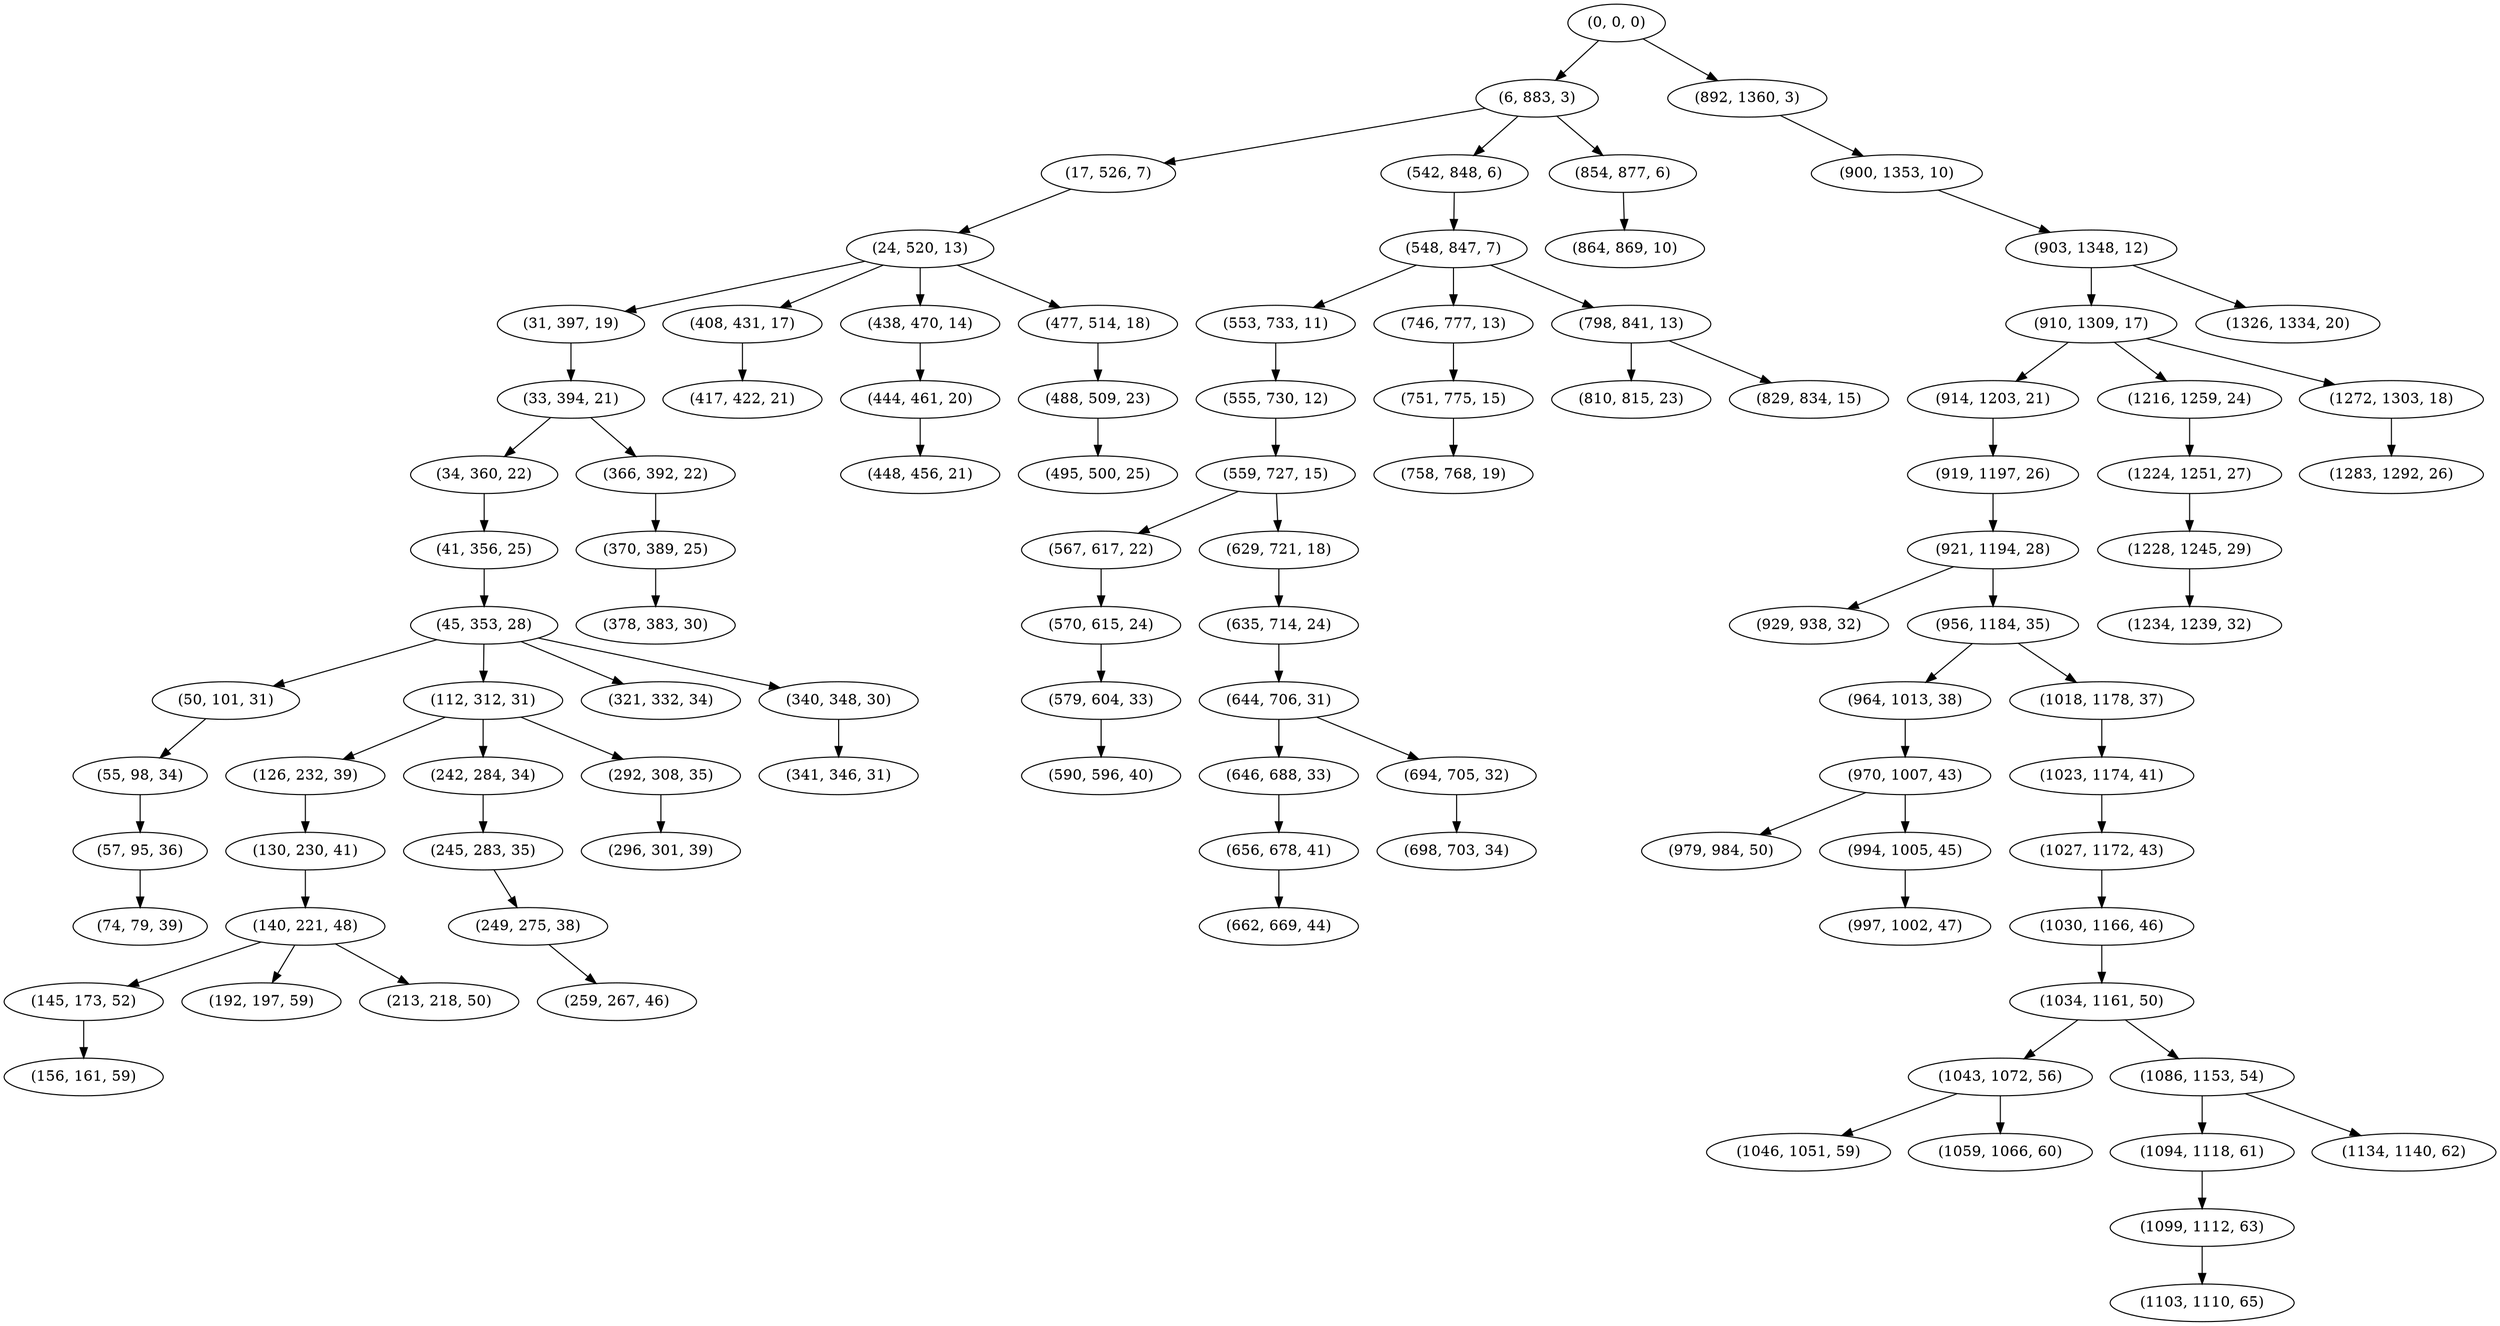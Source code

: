 digraph tree {
    "(0, 0, 0)";
    "(6, 883, 3)";
    "(17, 526, 7)";
    "(24, 520, 13)";
    "(31, 397, 19)";
    "(33, 394, 21)";
    "(34, 360, 22)";
    "(41, 356, 25)";
    "(45, 353, 28)";
    "(50, 101, 31)";
    "(55, 98, 34)";
    "(57, 95, 36)";
    "(74, 79, 39)";
    "(112, 312, 31)";
    "(126, 232, 39)";
    "(130, 230, 41)";
    "(140, 221, 48)";
    "(145, 173, 52)";
    "(156, 161, 59)";
    "(192, 197, 59)";
    "(213, 218, 50)";
    "(242, 284, 34)";
    "(245, 283, 35)";
    "(249, 275, 38)";
    "(259, 267, 46)";
    "(292, 308, 35)";
    "(296, 301, 39)";
    "(321, 332, 34)";
    "(340, 348, 30)";
    "(341, 346, 31)";
    "(366, 392, 22)";
    "(370, 389, 25)";
    "(378, 383, 30)";
    "(408, 431, 17)";
    "(417, 422, 21)";
    "(438, 470, 14)";
    "(444, 461, 20)";
    "(448, 456, 21)";
    "(477, 514, 18)";
    "(488, 509, 23)";
    "(495, 500, 25)";
    "(542, 848, 6)";
    "(548, 847, 7)";
    "(553, 733, 11)";
    "(555, 730, 12)";
    "(559, 727, 15)";
    "(567, 617, 22)";
    "(570, 615, 24)";
    "(579, 604, 33)";
    "(590, 596, 40)";
    "(629, 721, 18)";
    "(635, 714, 24)";
    "(644, 706, 31)";
    "(646, 688, 33)";
    "(656, 678, 41)";
    "(662, 669, 44)";
    "(694, 705, 32)";
    "(698, 703, 34)";
    "(746, 777, 13)";
    "(751, 775, 15)";
    "(758, 768, 19)";
    "(798, 841, 13)";
    "(810, 815, 23)";
    "(829, 834, 15)";
    "(854, 877, 6)";
    "(864, 869, 10)";
    "(892, 1360, 3)";
    "(900, 1353, 10)";
    "(903, 1348, 12)";
    "(910, 1309, 17)";
    "(914, 1203, 21)";
    "(919, 1197, 26)";
    "(921, 1194, 28)";
    "(929, 938, 32)";
    "(956, 1184, 35)";
    "(964, 1013, 38)";
    "(970, 1007, 43)";
    "(979, 984, 50)";
    "(994, 1005, 45)";
    "(997, 1002, 47)";
    "(1018, 1178, 37)";
    "(1023, 1174, 41)";
    "(1027, 1172, 43)";
    "(1030, 1166, 46)";
    "(1034, 1161, 50)";
    "(1043, 1072, 56)";
    "(1046, 1051, 59)";
    "(1059, 1066, 60)";
    "(1086, 1153, 54)";
    "(1094, 1118, 61)";
    "(1099, 1112, 63)";
    "(1103, 1110, 65)";
    "(1134, 1140, 62)";
    "(1216, 1259, 24)";
    "(1224, 1251, 27)";
    "(1228, 1245, 29)";
    "(1234, 1239, 32)";
    "(1272, 1303, 18)";
    "(1283, 1292, 26)";
    "(1326, 1334, 20)";
    "(0, 0, 0)" -> "(6, 883, 3)";
    "(0, 0, 0)" -> "(892, 1360, 3)";
    "(6, 883, 3)" -> "(17, 526, 7)";
    "(6, 883, 3)" -> "(542, 848, 6)";
    "(6, 883, 3)" -> "(854, 877, 6)";
    "(17, 526, 7)" -> "(24, 520, 13)";
    "(24, 520, 13)" -> "(31, 397, 19)";
    "(24, 520, 13)" -> "(408, 431, 17)";
    "(24, 520, 13)" -> "(438, 470, 14)";
    "(24, 520, 13)" -> "(477, 514, 18)";
    "(31, 397, 19)" -> "(33, 394, 21)";
    "(33, 394, 21)" -> "(34, 360, 22)";
    "(33, 394, 21)" -> "(366, 392, 22)";
    "(34, 360, 22)" -> "(41, 356, 25)";
    "(41, 356, 25)" -> "(45, 353, 28)";
    "(45, 353, 28)" -> "(50, 101, 31)";
    "(45, 353, 28)" -> "(112, 312, 31)";
    "(45, 353, 28)" -> "(321, 332, 34)";
    "(45, 353, 28)" -> "(340, 348, 30)";
    "(50, 101, 31)" -> "(55, 98, 34)";
    "(55, 98, 34)" -> "(57, 95, 36)";
    "(57, 95, 36)" -> "(74, 79, 39)";
    "(112, 312, 31)" -> "(126, 232, 39)";
    "(112, 312, 31)" -> "(242, 284, 34)";
    "(112, 312, 31)" -> "(292, 308, 35)";
    "(126, 232, 39)" -> "(130, 230, 41)";
    "(130, 230, 41)" -> "(140, 221, 48)";
    "(140, 221, 48)" -> "(145, 173, 52)";
    "(140, 221, 48)" -> "(192, 197, 59)";
    "(140, 221, 48)" -> "(213, 218, 50)";
    "(145, 173, 52)" -> "(156, 161, 59)";
    "(242, 284, 34)" -> "(245, 283, 35)";
    "(245, 283, 35)" -> "(249, 275, 38)";
    "(249, 275, 38)" -> "(259, 267, 46)";
    "(292, 308, 35)" -> "(296, 301, 39)";
    "(340, 348, 30)" -> "(341, 346, 31)";
    "(366, 392, 22)" -> "(370, 389, 25)";
    "(370, 389, 25)" -> "(378, 383, 30)";
    "(408, 431, 17)" -> "(417, 422, 21)";
    "(438, 470, 14)" -> "(444, 461, 20)";
    "(444, 461, 20)" -> "(448, 456, 21)";
    "(477, 514, 18)" -> "(488, 509, 23)";
    "(488, 509, 23)" -> "(495, 500, 25)";
    "(542, 848, 6)" -> "(548, 847, 7)";
    "(548, 847, 7)" -> "(553, 733, 11)";
    "(548, 847, 7)" -> "(746, 777, 13)";
    "(548, 847, 7)" -> "(798, 841, 13)";
    "(553, 733, 11)" -> "(555, 730, 12)";
    "(555, 730, 12)" -> "(559, 727, 15)";
    "(559, 727, 15)" -> "(567, 617, 22)";
    "(559, 727, 15)" -> "(629, 721, 18)";
    "(567, 617, 22)" -> "(570, 615, 24)";
    "(570, 615, 24)" -> "(579, 604, 33)";
    "(579, 604, 33)" -> "(590, 596, 40)";
    "(629, 721, 18)" -> "(635, 714, 24)";
    "(635, 714, 24)" -> "(644, 706, 31)";
    "(644, 706, 31)" -> "(646, 688, 33)";
    "(644, 706, 31)" -> "(694, 705, 32)";
    "(646, 688, 33)" -> "(656, 678, 41)";
    "(656, 678, 41)" -> "(662, 669, 44)";
    "(694, 705, 32)" -> "(698, 703, 34)";
    "(746, 777, 13)" -> "(751, 775, 15)";
    "(751, 775, 15)" -> "(758, 768, 19)";
    "(798, 841, 13)" -> "(810, 815, 23)";
    "(798, 841, 13)" -> "(829, 834, 15)";
    "(854, 877, 6)" -> "(864, 869, 10)";
    "(892, 1360, 3)" -> "(900, 1353, 10)";
    "(900, 1353, 10)" -> "(903, 1348, 12)";
    "(903, 1348, 12)" -> "(910, 1309, 17)";
    "(903, 1348, 12)" -> "(1326, 1334, 20)";
    "(910, 1309, 17)" -> "(914, 1203, 21)";
    "(910, 1309, 17)" -> "(1216, 1259, 24)";
    "(910, 1309, 17)" -> "(1272, 1303, 18)";
    "(914, 1203, 21)" -> "(919, 1197, 26)";
    "(919, 1197, 26)" -> "(921, 1194, 28)";
    "(921, 1194, 28)" -> "(929, 938, 32)";
    "(921, 1194, 28)" -> "(956, 1184, 35)";
    "(956, 1184, 35)" -> "(964, 1013, 38)";
    "(956, 1184, 35)" -> "(1018, 1178, 37)";
    "(964, 1013, 38)" -> "(970, 1007, 43)";
    "(970, 1007, 43)" -> "(979, 984, 50)";
    "(970, 1007, 43)" -> "(994, 1005, 45)";
    "(994, 1005, 45)" -> "(997, 1002, 47)";
    "(1018, 1178, 37)" -> "(1023, 1174, 41)";
    "(1023, 1174, 41)" -> "(1027, 1172, 43)";
    "(1027, 1172, 43)" -> "(1030, 1166, 46)";
    "(1030, 1166, 46)" -> "(1034, 1161, 50)";
    "(1034, 1161, 50)" -> "(1043, 1072, 56)";
    "(1034, 1161, 50)" -> "(1086, 1153, 54)";
    "(1043, 1072, 56)" -> "(1046, 1051, 59)";
    "(1043, 1072, 56)" -> "(1059, 1066, 60)";
    "(1086, 1153, 54)" -> "(1094, 1118, 61)";
    "(1086, 1153, 54)" -> "(1134, 1140, 62)";
    "(1094, 1118, 61)" -> "(1099, 1112, 63)";
    "(1099, 1112, 63)" -> "(1103, 1110, 65)";
    "(1216, 1259, 24)" -> "(1224, 1251, 27)";
    "(1224, 1251, 27)" -> "(1228, 1245, 29)";
    "(1228, 1245, 29)" -> "(1234, 1239, 32)";
    "(1272, 1303, 18)" -> "(1283, 1292, 26)";
}
